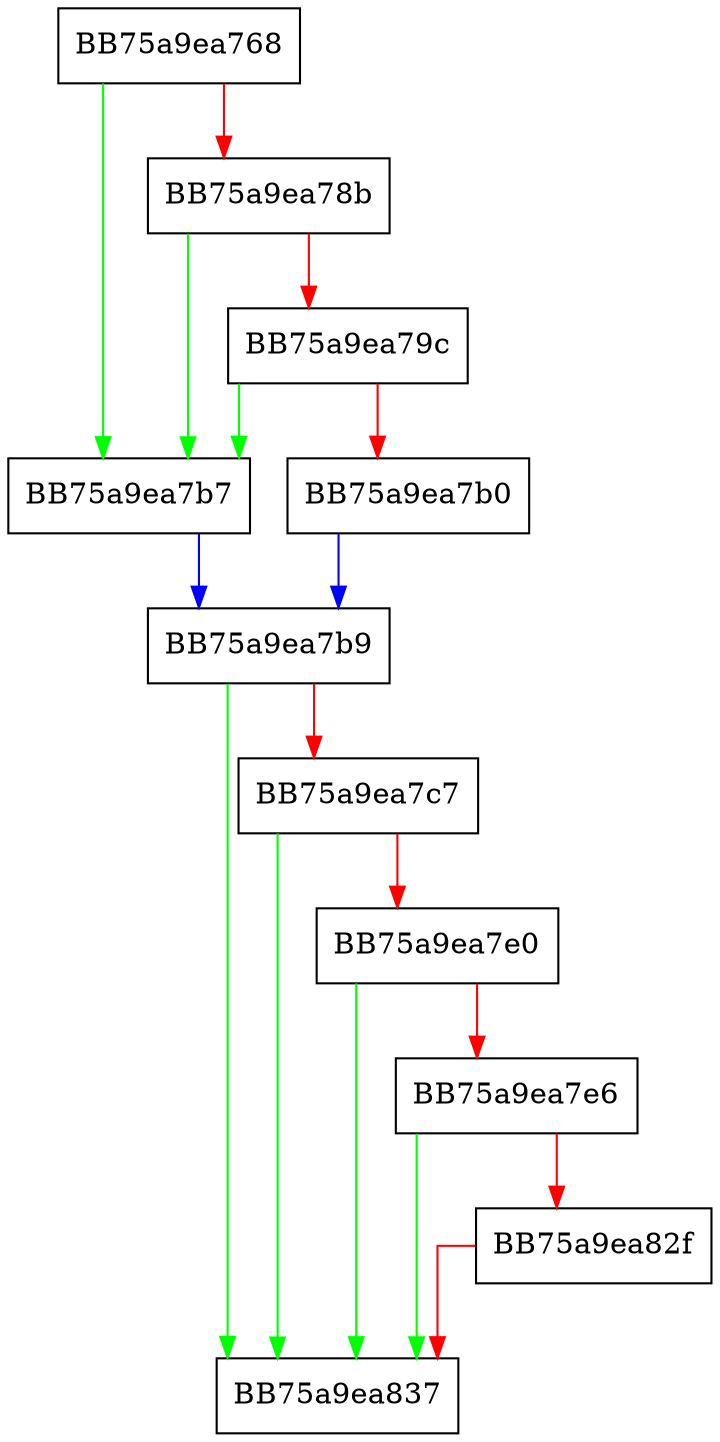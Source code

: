 digraph MpUtilsUninitializeImpl {
  node [shape="box"];
  graph [splines=ortho];
  BB75a9ea768 -> BB75a9ea7b7 [color="green"];
  BB75a9ea768 -> BB75a9ea78b [color="red"];
  BB75a9ea78b -> BB75a9ea7b7 [color="green"];
  BB75a9ea78b -> BB75a9ea79c [color="red"];
  BB75a9ea79c -> BB75a9ea7b7 [color="green"];
  BB75a9ea79c -> BB75a9ea7b0 [color="red"];
  BB75a9ea7b0 -> BB75a9ea7b9 [color="blue"];
  BB75a9ea7b7 -> BB75a9ea7b9 [color="blue"];
  BB75a9ea7b9 -> BB75a9ea837 [color="green"];
  BB75a9ea7b9 -> BB75a9ea7c7 [color="red"];
  BB75a9ea7c7 -> BB75a9ea837 [color="green"];
  BB75a9ea7c7 -> BB75a9ea7e0 [color="red"];
  BB75a9ea7e0 -> BB75a9ea837 [color="green"];
  BB75a9ea7e0 -> BB75a9ea7e6 [color="red"];
  BB75a9ea7e6 -> BB75a9ea837 [color="green"];
  BB75a9ea7e6 -> BB75a9ea82f [color="red"];
  BB75a9ea82f -> BB75a9ea837 [color="red"];
}